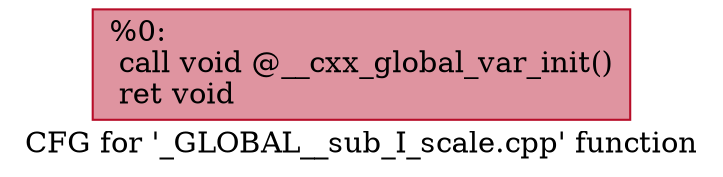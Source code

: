 digraph "CFG for '_GLOBAL__sub_I_scale.cpp' function" {
	label="CFG for '_GLOBAL__sub_I_scale.cpp' function";

	Node0x195bcd71020 [shape=record,color="#b70d28ff", style=filled, fillcolor="#b70d2870",label="{%0:\l  call void @__cxx_global_var_init()\l  ret void\l}"];
}
